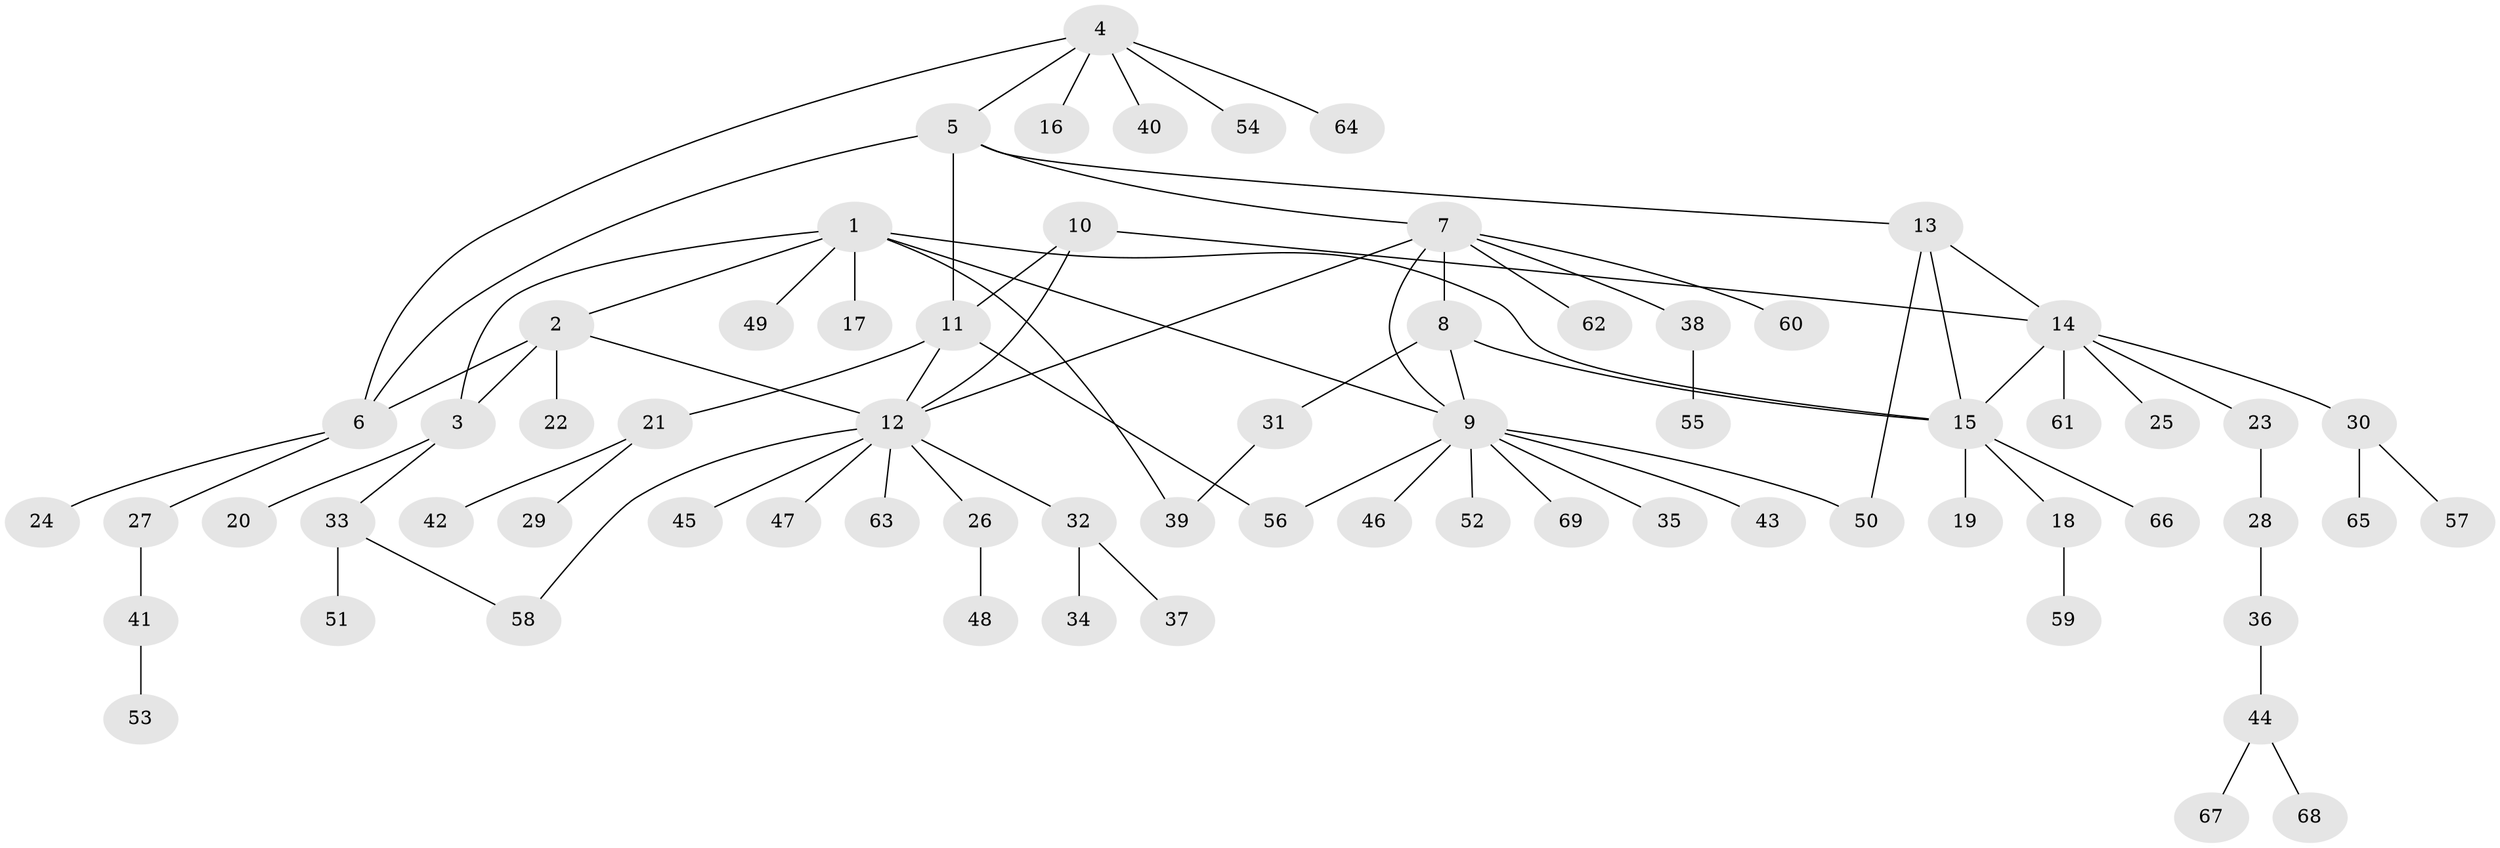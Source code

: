 // Generated by graph-tools (version 1.1) at 2025/37/03/09/25 02:37:20]
// undirected, 69 vertices, 83 edges
graph export_dot {
graph [start="1"]
  node [color=gray90,style=filled];
  1;
  2;
  3;
  4;
  5;
  6;
  7;
  8;
  9;
  10;
  11;
  12;
  13;
  14;
  15;
  16;
  17;
  18;
  19;
  20;
  21;
  22;
  23;
  24;
  25;
  26;
  27;
  28;
  29;
  30;
  31;
  32;
  33;
  34;
  35;
  36;
  37;
  38;
  39;
  40;
  41;
  42;
  43;
  44;
  45;
  46;
  47;
  48;
  49;
  50;
  51;
  52;
  53;
  54;
  55;
  56;
  57;
  58;
  59;
  60;
  61;
  62;
  63;
  64;
  65;
  66;
  67;
  68;
  69;
  1 -- 2;
  1 -- 3;
  1 -- 9;
  1 -- 15;
  1 -- 17;
  1 -- 39;
  1 -- 49;
  2 -- 3;
  2 -- 6;
  2 -- 12;
  2 -- 22;
  3 -- 20;
  3 -- 33;
  4 -- 5;
  4 -- 6;
  4 -- 16;
  4 -- 40;
  4 -- 54;
  4 -- 64;
  5 -- 6;
  5 -- 7;
  5 -- 11;
  5 -- 13;
  6 -- 24;
  6 -- 27;
  7 -- 8;
  7 -- 9;
  7 -- 12;
  7 -- 38;
  7 -- 60;
  7 -- 62;
  8 -- 9;
  8 -- 15;
  8 -- 31;
  9 -- 35;
  9 -- 43;
  9 -- 46;
  9 -- 50;
  9 -- 52;
  9 -- 56;
  9 -- 69;
  10 -- 11;
  10 -- 12;
  10 -- 14;
  11 -- 12;
  11 -- 21;
  11 -- 56;
  12 -- 26;
  12 -- 32;
  12 -- 45;
  12 -- 47;
  12 -- 58;
  12 -- 63;
  13 -- 14;
  13 -- 15;
  13 -- 50;
  14 -- 15;
  14 -- 23;
  14 -- 25;
  14 -- 30;
  14 -- 61;
  15 -- 18;
  15 -- 19;
  15 -- 66;
  18 -- 59;
  21 -- 29;
  21 -- 42;
  23 -- 28;
  26 -- 48;
  27 -- 41;
  28 -- 36;
  30 -- 57;
  30 -- 65;
  31 -- 39;
  32 -- 34;
  32 -- 37;
  33 -- 51;
  33 -- 58;
  36 -- 44;
  38 -- 55;
  41 -- 53;
  44 -- 67;
  44 -- 68;
}
